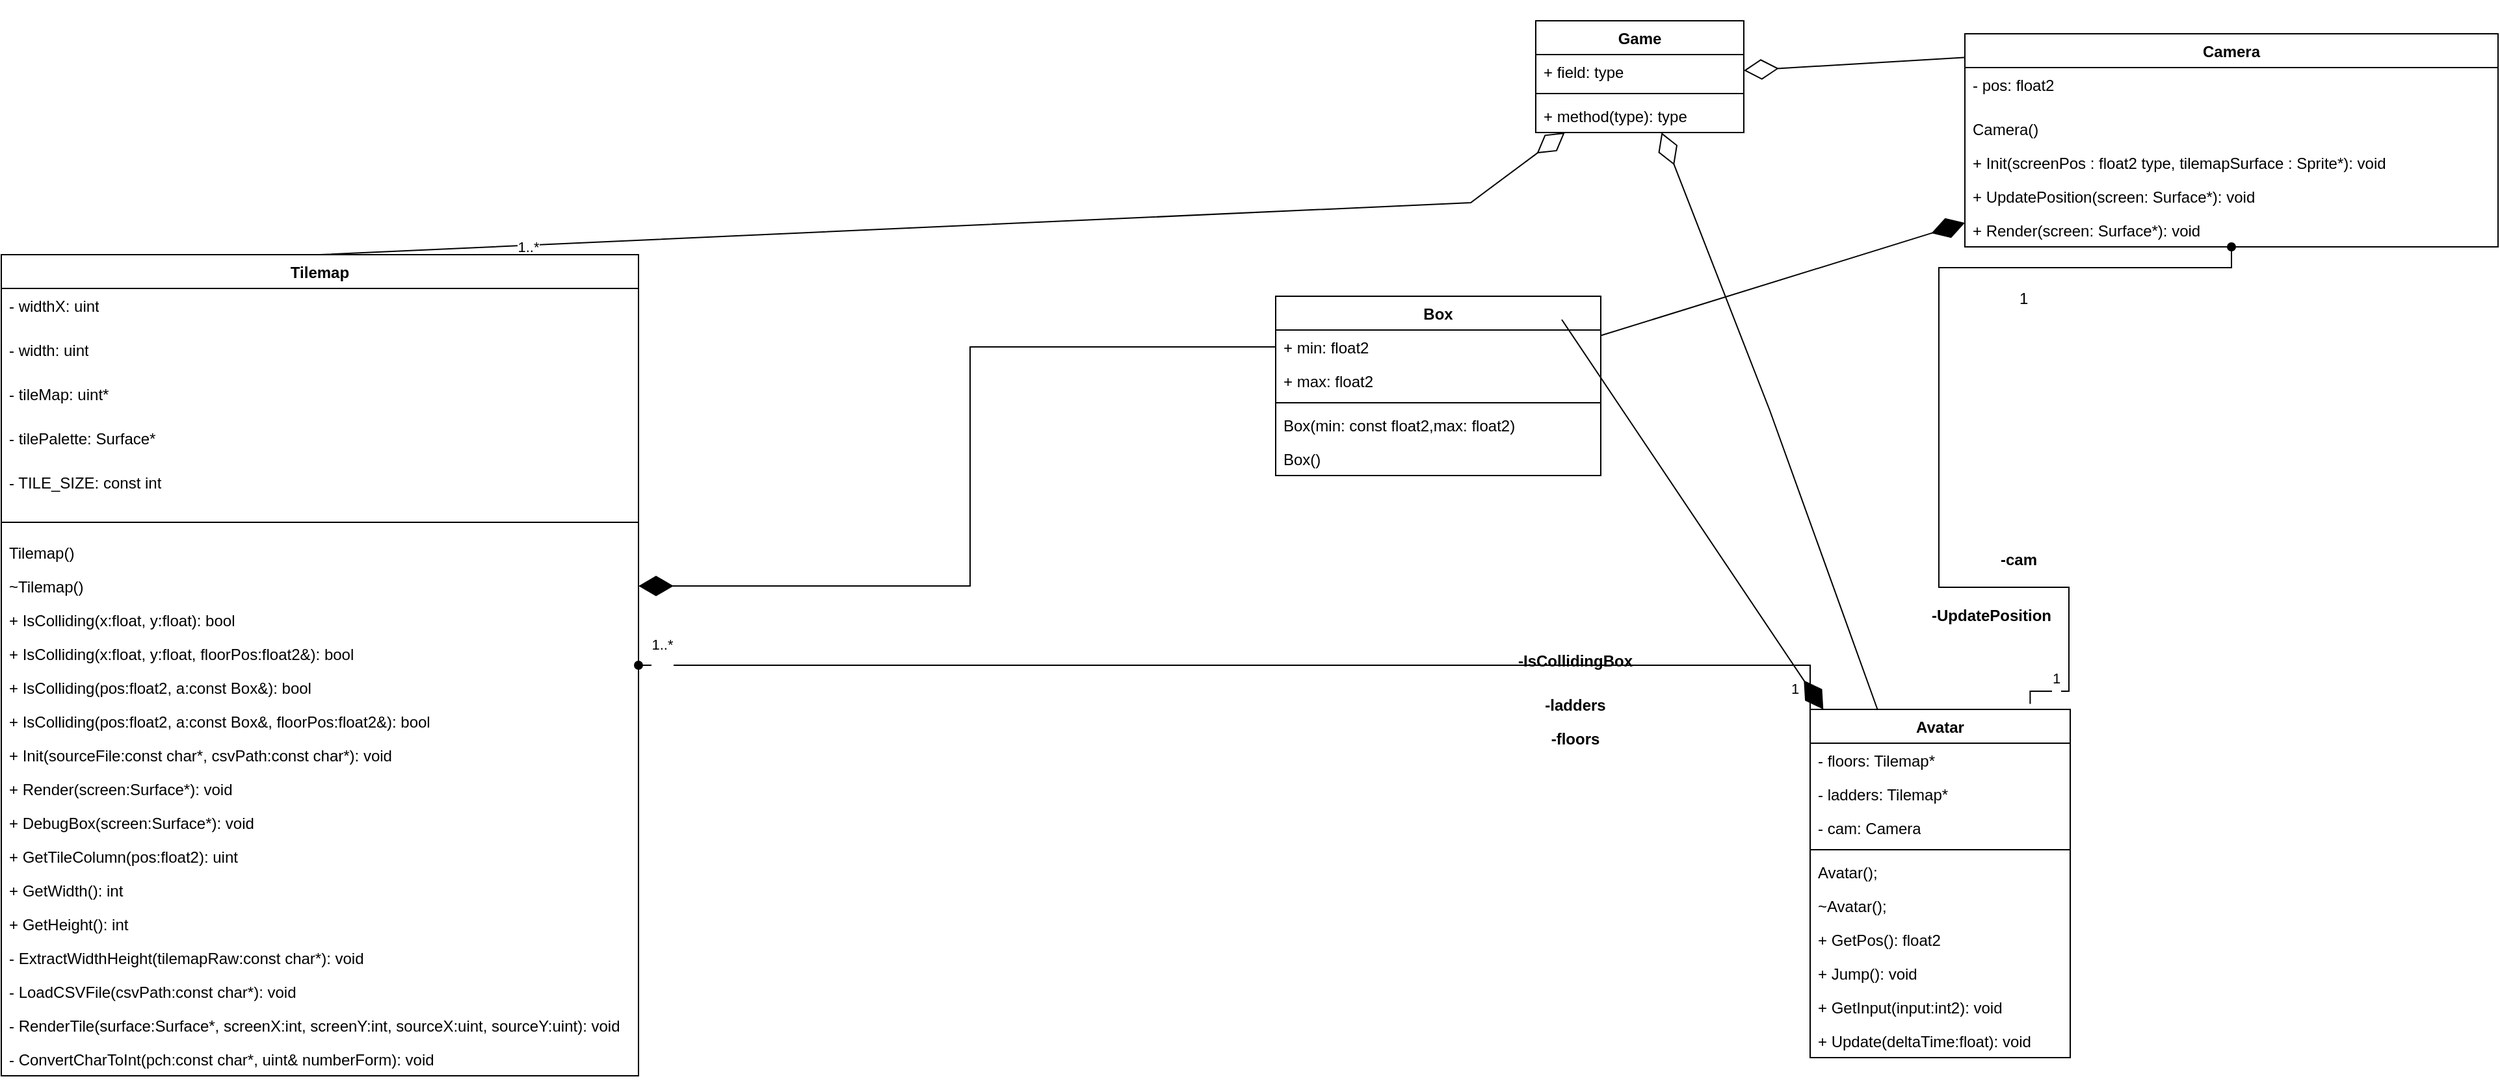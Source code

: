 <mxfile version="21.7.5" type="github">
  <diagram id="C5RBs43oDa-KdzZeNtuy" name="Page-1">
    <mxGraphModel dx="1981" dy="520" grid="1" gridSize="10" guides="1" tooltips="1" connect="1" arrows="1" fold="1" page="1" pageScale="1" pageWidth="827" pageHeight="1169" math="0" shadow="0">
      <root>
        <mxCell id="WIyWlLk6GJQsqaUBKTNV-0" />
        <mxCell id="WIyWlLk6GJQsqaUBKTNV-1" parent="WIyWlLk6GJQsqaUBKTNV-0" />
        <mxCell id="lK6UsOhh-sy1dXCpU7BD-0" value="&lt;div&gt;Game&lt;/div&gt;&lt;div&gt;&lt;br&gt;&lt;/div&gt;&lt;div&gt;&lt;br&gt;&lt;/div&gt;" style="swimlane;fontStyle=1;align=center;verticalAlign=top;childLayout=stackLayout;horizontal=1;startSize=26;horizontalStack=0;resizeParent=1;resizeParentMax=0;resizeLast=0;collapsible=1;marginBottom=0;whiteSpace=wrap;html=1;" vertex="1" parent="WIyWlLk6GJQsqaUBKTNV-1">
          <mxGeometry x="370" y="140" width="160" height="86" as="geometry" />
        </mxCell>
        <mxCell id="lK6UsOhh-sy1dXCpU7BD-1" value="+ field: type" style="text;strokeColor=none;fillColor=none;align=left;verticalAlign=top;spacingLeft=4;spacingRight=4;overflow=hidden;rotatable=0;points=[[0,0.5],[1,0.5]];portConstraint=eastwest;whiteSpace=wrap;html=1;" vertex="1" parent="lK6UsOhh-sy1dXCpU7BD-0">
          <mxGeometry y="26" width="160" height="26" as="geometry" />
        </mxCell>
        <mxCell id="lK6UsOhh-sy1dXCpU7BD-2" value="" style="line;strokeWidth=1;fillColor=none;align=left;verticalAlign=middle;spacingTop=-1;spacingLeft=3;spacingRight=3;rotatable=0;labelPosition=right;points=[];portConstraint=eastwest;strokeColor=inherit;" vertex="1" parent="lK6UsOhh-sy1dXCpU7BD-0">
          <mxGeometry y="52" width="160" height="8" as="geometry" />
        </mxCell>
        <mxCell id="lK6UsOhh-sy1dXCpU7BD-3" value="+ method(type): type" style="text;strokeColor=none;fillColor=none;align=left;verticalAlign=top;spacingLeft=4;spacingRight=4;overflow=hidden;rotatable=0;points=[[0,0.5],[1,0.5]];portConstraint=eastwest;whiteSpace=wrap;html=1;" vertex="1" parent="lK6UsOhh-sy1dXCpU7BD-0">
          <mxGeometry y="60" width="160" height="26" as="geometry" />
        </mxCell>
        <mxCell id="lK6UsOhh-sy1dXCpU7BD-16" value="" style="endArrow=diamondThin;html=1;rounded=0;align=center;verticalAlign=top;endFill=0;labelBackgroundColor=none;endSize=24;startArrow=none;startFill=0;exitX=0.5;exitY=0;exitDx=0;exitDy=0;" edge="1" parent="WIyWlLk6GJQsqaUBKTNV-1" source="lK6UsOhh-sy1dXCpU7BD-4" target="lK6UsOhh-sy1dXCpU7BD-0">
          <mxGeometry relative="1" as="geometry">
            <mxPoint x="230" y="240" as="sourcePoint" />
            <mxPoint x="390" y="240" as="targetPoint" />
            <Array as="points">
              <mxPoint x="320" y="280" />
            </Array>
          </mxGeometry>
        </mxCell>
        <mxCell id="lK6UsOhh-sy1dXCpU7BD-23" value="&lt;div&gt;1..*&lt;/div&gt;&lt;div&gt;&lt;br&gt;&lt;/div&gt;" style="edgeLabel;html=1;align=center;verticalAlign=middle;resizable=0;points=[];rotation=0;container=1;" vertex="1" connectable="0" parent="lK6UsOhh-sy1dXCpU7BD-16">
          <mxGeometry relative="1" as="geometry">
            <mxPoint x="-328" y="23" as="offset" />
          </mxGeometry>
        </mxCell>
        <mxCell id="lK6UsOhh-sy1dXCpU7BD-21" value="" style="endArrow=diamondThin;html=1;rounded=0;align=center;verticalAlign=top;endFill=0;labelBackgroundColor=none;endSize=24;startArrow=none;startFill=0;" edge="1" parent="WIyWlLk6GJQsqaUBKTNV-1" source="lK6UsOhh-sy1dXCpU7BD-8" target="lK6UsOhh-sy1dXCpU7BD-0">
          <mxGeometry relative="1" as="geometry">
            <mxPoint x="280" y="330" as="sourcePoint" />
            <mxPoint x="402" y="236" as="targetPoint" />
            <Array as="points">
              <mxPoint x="550" y="440" />
            </Array>
          </mxGeometry>
        </mxCell>
        <mxCell id="lK6UsOhh-sy1dXCpU7BD-22" value="" style="endArrow=diamondThin;html=1;rounded=0;align=center;verticalAlign=top;endFill=0;labelBackgroundColor=none;endSize=24;startArrow=none;startFill=0;exitX=0.75;exitY=0;exitDx=0;exitDy=0;" edge="1" parent="WIyWlLk6GJQsqaUBKTNV-1" source="lK6UsOhh-sy1dXCpU7BD-12" target="lK6UsOhh-sy1dXCpU7BD-0">
          <mxGeometry relative="1" as="geometry">
            <mxPoint x="475" y="330" as="sourcePoint" />
            <mxPoint x="465" y="236" as="targetPoint" />
            <Array as="points" />
          </mxGeometry>
        </mxCell>
        <mxCell id="lK6UsOhh-sy1dXCpU7BD-50" style="edgeStyle=orthogonalEdgeStyle;rounded=0;orthogonalLoop=1;jettySize=auto;html=1;endArrow=oval;endFill=1;exitX=0.846;exitY=-0.016;exitDx=0;exitDy=0;exitPerimeter=0;" edge="1" parent="WIyWlLk6GJQsqaUBKTNV-1" source="lK6UsOhh-sy1dXCpU7BD-8" target="lK6UsOhh-sy1dXCpU7BD-12">
          <mxGeometry relative="1" as="geometry">
            <Array as="points">
              <mxPoint x="750" y="656" />
              <mxPoint x="780" y="656" />
              <mxPoint x="780" y="576" />
              <mxPoint x="680" y="576" />
              <mxPoint x="680" y="330" />
              <mxPoint x="905" y="330" />
            </Array>
          </mxGeometry>
        </mxCell>
        <mxCell id="lK6UsOhh-sy1dXCpU7BD-51" style="edgeStyle=orthogonalEdgeStyle;rounded=0;orthogonalLoop=1;jettySize=auto;html=1;exitX=0;exitY=0;exitDx=0;exitDy=0;endArrow=oval;endFill=1;" edge="1" parent="WIyWlLk6GJQsqaUBKTNV-1" source="lK6UsOhh-sy1dXCpU7BD-8" target="lK6UsOhh-sy1dXCpU7BD-4">
          <mxGeometry relative="1" as="geometry" />
        </mxCell>
        <mxCell id="lK6UsOhh-sy1dXCpU7BD-86" value="" style="group" vertex="1" connectable="0" parent="WIyWlLk6GJQsqaUBKTNV-1">
          <mxGeometry x="-810" y="320" width="508" height="632" as="geometry" />
        </mxCell>
        <mxCell id="lK6UsOhh-sy1dXCpU7BD-4" value="&lt;div&gt;Tilemap&lt;/div&gt;&lt;div&gt;&lt;br&gt;&lt;/div&gt;&lt;div&gt;&lt;br&gt;&lt;/div&gt;&lt;div&gt;&lt;br&gt;&lt;/div&gt;" style="swimlane;fontStyle=1;align=center;verticalAlign=top;childLayout=stackLayout;horizontal=1;startSize=26;horizontalStack=0;resizeParent=1;resizeParentMax=0;resizeLast=0;collapsible=1;marginBottom=0;whiteSpace=wrap;html=1;rounded=0;" vertex="1" parent="lK6UsOhh-sy1dXCpU7BD-86">
          <mxGeometry width="490" height="632" as="geometry" />
        </mxCell>
        <mxCell id="lK6UsOhh-sy1dXCpU7BD-5" value="&lt;div&gt;- widthX: uint&lt;/div&gt;" style="text;strokeColor=none;fillColor=none;align=left;verticalAlign=top;spacingLeft=4;spacingRight=4;overflow=hidden;rotatable=0;points=[[0,0.5],[1,0.5]];portConstraint=eastwest;whiteSpace=wrap;html=1;" vertex="1" parent="lK6UsOhh-sy1dXCpU7BD-4">
          <mxGeometry y="26" width="490" height="34" as="geometry" />
        </mxCell>
        <mxCell id="lK6UsOhh-sy1dXCpU7BD-30" value="&lt;div&gt;- width: uint&lt;/div&gt;" style="text;strokeColor=none;fillColor=none;align=left;verticalAlign=top;spacingLeft=4;spacingRight=4;overflow=hidden;rotatable=0;points=[[0,0.5],[1,0.5]];portConstraint=eastwest;whiteSpace=wrap;html=1;" vertex="1" parent="lK6UsOhh-sy1dXCpU7BD-4">
          <mxGeometry y="60" width="490" height="34" as="geometry" />
        </mxCell>
        <mxCell id="lK6UsOhh-sy1dXCpU7BD-31" value="&lt;div&gt;- tileMap: uint*&lt;/div&gt;" style="text;strokeColor=none;fillColor=none;align=left;verticalAlign=top;spacingLeft=4;spacingRight=4;overflow=hidden;rotatable=0;points=[[0,0.5],[1,0.5]];portConstraint=eastwest;whiteSpace=wrap;html=1;" vertex="1" parent="lK6UsOhh-sy1dXCpU7BD-4">
          <mxGeometry y="94" width="490" height="34" as="geometry" />
        </mxCell>
        <mxCell id="lK6UsOhh-sy1dXCpU7BD-32" value="&lt;div&gt;- tilePalette: Surface*&lt;/div&gt;" style="text;strokeColor=none;fillColor=none;align=left;verticalAlign=top;spacingLeft=4;spacingRight=4;overflow=hidden;rotatable=0;points=[[0,0.5],[1,0.5]];portConstraint=eastwest;whiteSpace=wrap;html=1;" vertex="1" parent="lK6UsOhh-sy1dXCpU7BD-4">
          <mxGeometry y="128" width="490" height="34" as="geometry" />
        </mxCell>
        <mxCell id="lK6UsOhh-sy1dXCpU7BD-33" value="&lt;div&gt;- TILE_SIZE: const int&lt;/div&gt;" style="text;strokeColor=none;fillColor=none;align=left;verticalAlign=top;spacingLeft=4;spacingRight=4;overflow=hidden;rotatable=0;points=[[0,0.5],[1,0.5]];portConstraint=eastwest;whiteSpace=wrap;html=1;" vertex="1" parent="lK6UsOhh-sy1dXCpU7BD-4">
          <mxGeometry y="162" width="490" height="34" as="geometry" />
        </mxCell>
        <mxCell id="lK6UsOhh-sy1dXCpU7BD-6" value="" style="line;strokeWidth=1;fillColor=none;align=left;verticalAlign=middle;spacingTop=-1;spacingLeft=3;spacingRight=3;rotatable=0;labelPosition=right;points=[];portConstraint=eastwest;strokeColor=inherit;" vertex="1" parent="lK6UsOhh-sy1dXCpU7BD-4">
          <mxGeometry y="196" width="490" height="20" as="geometry" />
        </mxCell>
        <mxCell id="lK6UsOhh-sy1dXCpU7BD-7" value="Tilemap() " style="text;strokeColor=none;fillColor=none;align=left;verticalAlign=top;spacingLeft=4;spacingRight=4;overflow=hidden;rotatable=0;points=[[0,0.5],[1,0.5]];portConstraint=eastwest;whiteSpace=wrap;html=1;" vertex="1" parent="lK6UsOhh-sy1dXCpU7BD-4">
          <mxGeometry y="216" width="490" height="26" as="geometry" />
        </mxCell>
        <mxCell id="lK6UsOhh-sy1dXCpU7BD-35" value="~Tilemap()" style="text;strokeColor=none;fillColor=none;align=left;verticalAlign=top;spacingLeft=4;spacingRight=4;overflow=hidden;rotatable=0;points=[[0,0.5],[1,0.5]];portConstraint=eastwest;whiteSpace=wrap;html=1;" vertex="1" parent="lK6UsOhh-sy1dXCpU7BD-4">
          <mxGeometry y="242" width="490" height="26" as="geometry" />
        </mxCell>
        <mxCell id="lK6UsOhh-sy1dXCpU7BD-34" value="+ IsColliding(x:float, y:float): bool" style="text;strokeColor=none;fillColor=none;align=left;verticalAlign=top;spacingLeft=4;spacingRight=4;overflow=hidden;rotatable=0;points=[[0,0.5],[1,0.5]];portConstraint=eastwest;whiteSpace=wrap;html=1;" vertex="1" parent="lK6UsOhh-sy1dXCpU7BD-4">
          <mxGeometry y="268" width="490" height="26" as="geometry" />
        </mxCell>
        <mxCell id="lK6UsOhh-sy1dXCpU7BD-36" value="+ IsColliding(x:float, y:float, floorPos:float2&amp;amp;): bool" style="text;strokeColor=none;fillColor=none;align=left;verticalAlign=top;spacingLeft=4;spacingRight=4;overflow=hidden;rotatable=0;points=[[0,0.5],[1,0.5]];portConstraint=eastwest;whiteSpace=wrap;html=1;" vertex="1" parent="lK6UsOhh-sy1dXCpU7BD-4">
          <mxGeometry y="294" width="490" height="26" as="geometry" />
        </mxCell>
        <mxCell id="lK6UsOhh-sy1dXCpU7BD-37" value="+ IsColliding(pos:float2, a:const Box&amp;amp;): bool" style="text;strokeColor=none;fillColor=none;align=left;verticalAlign=top;spacingLeft=4;spacingRight=4;overflow=hidden;rotatable=0;points=[[0,0.5],[1,0.5]];portConstraint=eastwest;whiteSpace=wrap;html=1;" vertex="1" parent="lK6UsOhh-sy1dXCpU7BD-4">
          <mxGeometry y="320" width="490" height="26" as="geometry" />
        </mxCell>
        <mxCell id="lK6UsOhh-sy1dXCpU7BD-39" value="+ IsColliding(pos:float2, a:const Box&amp;amp;, floorPos:float2&amp;amp;): bool" style="text;strokeColor=none;fillColor=none;align=left;verticalAlign=top;spacingLeft=4;spacingRight=4;overflow=hidden;rotatable=0;points=[[0,0.5],[1,0.5]];portConstraint=eastwest;whiteSpace=wrap;html=1;" vertex="1" parent="lK6UsOhh-sy1dXCpU7BD-4">
          <mxGeometry y="346" width="490" height="26" as="geometry" />
        </mxCell>
        <mxCell id="lK6UsOhh-sy1dXCpU7BD-40" value="+ Init(sourceFile:const char*, csvPath:const char*): void" style="text;strokeColor=none;fillColor=none;align=left;verticalAlign=top;spacingLeft=4;spacingRight=4;overflow=hidden;rotatable=0;points=[[0,0.5],[1,0.5]];portConstraint=eastwest;whiteSpace=wrap;html=1;" vertex="1" parent="lK6UsOhh-sy1dXCpU7BD-4">
          <mxGeometry y="372" width="490" height="26" as="geometry" />
        </mxCell>
        <mxCell id="lK6UsOhh-sy1dXCpU7BD-41" value="+ Render(screen:Surface*): void" style="text;strokeColor=none;fillColor=none;align=left;verticalAlign=top;spacingLeft=4;spacingRight=4;overflow=hidden;rotatable=0;points=[[0,0.5],[1,0.5]];portConstraint=eastwest;whiteSpace=wrap;html=1;" vertex="1" parent="lK6UsOhh-sy1dXCpU7BD-4">
          <mxGeometry y="398" width="490" height="26" as="geometry" />
        </mxCell>
        <mxCell id="lK6UsOhh-sy1dXCpU7BD-42" value="+ DebugBox(screen:Surface*): void" style="text;strokeColor=none;fillColor=none;align=left;verticalAlign=top;spacingLeft=4;spacingRight=4;overflow=hidden;rotatable=0;points=[[0,0.5],[1,0.5]];portConstraint=eastwest;whiteSpace=wrap;html=1;" vertex="1" parent="lK6UsOhh-sy1dXCpU7BD-4">
          <mxGeometry y="424" width="490" height="26" as="geometry" />
        </mxCell>
        <mxCell id="lK6UsOhh-sy1dXCpU7BD-43" value="+ GetTileColumn(pos:float2): uint" style="text;strokeColor=none;fillColor=none;align=left;verticalAlign=top;spacingLeft=4;spacingRight=4;overflow=hidden;rotatable=0;points=[[0,0.5],[1,0.5]];portConstraint=eastwest;whiteSpace=wrap;html=1;" vertex="1" parent="lK6UsOhh-sy1dXCpU7BD-4">
          <mxGeometry y="450" width="490" height="26" as="geometry" />
        </mxCell>
        <mxCell id="lK6UsOhh-sy1dXCpU7BD-44" value="+ GetWidth(): int" style="text;strokeColor=none;fillColor=none;align=left;verticalAlign=top;spacingLeft=4;spacingRight=4;overflow=hidden;rotatable=0;points=[[0,0.5],[1,0.5]];portConstraint=eastwest;whiteSpace=wrap;html=1;" vertex="1" parent="lK6UsOhh-sy1dXCpU7BD-4">
          <mxGeometry y="476" width="490" height="26" as="geometry" />
        </mxCell>
        <mxCell id="lK6UsOhh-sy1dXCpU7BD-45" value="+ GetHeight(): int" style="text;strokeColor=none;fillColor=none;align=left;verticalAlign=top;spacingLeft=4;spacingRight=4;overflow=hidden;rotatable=0;points=[[0,0.5],[1,0.5]];portConstraint=eastwest;whiteSpace=wrap;html=1;" vertex="1" parent="lK6UsOhh-sy1dXCpU7BD-4">
          <mxGeometry y="502" width="490" height="26" as="geometry" />
        </mxCell>
        <mxCell id="lK6UsOhh-sy1dXCpU7BD-59" value="- ExtractWidthHeight(tilemapRaw:const char*): void" style="text;strokeColor=none;fillColor=none;align=left;verticalAlign=top;spacingLeft=4;spacingRight=4;overflow=hidden;rotatable=0;points=[[0,0.5],[1,0.5]];portConstraint=eastwest;whiteSpace=wrap;html=1;" vertex="1" parent="lK6UsOhh-sy1dXCpU7BD-4">
          <mxGeometry y="528" width="490" height="26" as="geometry" />
        </mxCell>
        <mxCell id="lK6UsOhh-sy1dXCpU7BD-60" value="- LoadCSVFile(csvPath:const char*): void" style="text;strokeColor=none;fillColor=none;align=left;verticalAlign=top;spacingLeft=4;spacingRight=4;overflow=hidden;rotatable=0;points=[[0,0.5],[1,0.5]];portConstraint=eastwest;whiteSpace=wrap;html=1;" vertex="1" parent="lK6UsOhh-sy1dXCpU7BD-4">
          <mxGeometry y="554" width="490" height="26" as="geometry" />
        </mxCell>
        <mxCell id="lK6UsOhh-sy1dXCpU7BD-61" value="- RenderTile(surface:Surface*, screenX:int, screenY:int, sourceX:uint, sourceY:uint): void" style="text;strokeColor=none;fillColor=none;align=left;verticalAlign=top;spacingLeft=4;spacingRight=4;overflow=hidden;rotatable=0;points=[[0,0.5],[1,0.5]];portConstraint=eastwest;whiteSpace=wrap;html=1;" vertex="1" parent="lK6UsOhh-sy1dXCpU7BD-4">
          <mxGeometry y="580" width="490" height="26" as="geometry" />
        </mxCell>
        <mxCell id="lK6UsOhh-sy1dXCpU7BD-62" value="- ConvertCharToInt(pch:const char*, uint&amp;amp; numberForm): void" style="text;strokeColor=none;fillColor=none;align=left;verticalAlign=top;spacingLeft=4;spacingRight=4;overflow=hidden;rotatable=0;points=[[0,0.5],[1,0.5]];portConstraint=eastwest;whiteSpace=wrap;html=1;" vertex="1" parent="lK6UsOhh-sy1dXCpU7BD-4">
          <mxGeometry y="606" width="490" height="26" as="geometry" />
        </mxCell>
        <mxCell id="lK6UsOhh-sy1dXCpU7BD-52" value="&lt;div&gt;1..*&lt;/div&gt;&lt;div&gt;&lt;br&gt;&lt;/div&gt;" style="edgeLabel;html=1;align=center;verticalAlign=middle;resizable=0;points=[];container=0;" vertex="1" connectable="0" parent="lK6UsOhh-sy1dXCpU7BD-86">
          <mxGeometry x="550" y="320" as="geometry">
            <mxPoint x="-42" y="-13" as="offset" />
          </mxGeometry>
        </mxCell>
        <mxCell id="lK6UsOhh-sy1dXCpU7BD-87" value="" style="group" vertex="1" connectable="0" parent="WIyWlLk6GJQsqaUBKTNV-1">
          <mxGeometry x="360" y="560" width="451" height="352" as="geometry" />
        </mxCell>
        <mxCell id="lK6UsOhh-sy1dXCpU7BD-72" value="-ladders" style="text;align=center;fontStyle=1;verticalAlign=middle;spacingLeft=3;spacingRight=3;strokeColor=none;rotatable=0;points=[[0,0.5],[1,0.5]];portConstraint=eastwest;html=1;" vertex="1" parent="lK6UsOhh-sy1dXCpU7BD-87">
          <mxGeometry y="94" width="80" height="26" as="geometry" />
        </mxCell>
        <mxCell id="lK6UsOhh-sy1dXCpU7BD-73" value="-floors" style="text;align=center;fontStyle=1;verticalAlign=middle;spacingLeft=3;spacingRight=3;strokeColor=none;rotatable=0;points=[[0,0.5],[1,0.5]];portConstraint=eastwest;html=1;" vertex="1" parent="lK6UsOhh-sy1dXCpU7BD-87">
          <mxGeometry y="120" width="80" height="26" as="geometry" />
        </mxCell>
        <mxCell id="lK6UsOhh-sy1dXCpU7BD-75" value="-IsCollidingBox" style="text;align=center;fontStyle=1;verticalAlign=middle;spacingLeft=3;spacingRight=3;strokeColor=none;rotatable=0;points=[[0,0.5],[1,0.5]];portConstraint=eastwest;html=1;" vertex="1" parent="lK6UsOhh-sy1dXCpU7BD-87">
          <mxGeometry y="60" width="80" height="26" as="geometry" />
        </mxCell>
        <mxCell id="lK6UsOhh-sy1dXCpU7BD-76" value="-UpdatePosition" style="text;align=center;fontStyle=1;verticalAlign=middle;spacingLeft=3;spacingRight=3;strokeColor=none;rotatable=0;points=[[0,0.5],[1,0.5]];portConstraint=eastwest;html=1;" vertex="1" parent="lK6UsOhh-sy1dXCpU7BD-87">
          <mxGeometry x="320" y="25" width="80" height="26" as="geometry" />
        </mxCell>
        <mxCell id="lK6UsOhh-sy1dXCpU7BD-85" value="" style="group" vertex="1" connectable="0" parent="lK6UsOhh-sy1dXCpU7BD-87">
          <mxGeometry x="209.003" y="93.0" width="211.997" height="259.0" as="geometry" />
        </mxCell>
        <mxCell id="lK6UsOhh-sy1dXCpU7BD-8" value="&lt;div&gt;Avatar&lt;/div&gt;&lt;div&gt;&lt;br&gt;&lt;/div&gt;" style="swimlane;fontStyle=1;align=center;verticalAlign=top;childLayout=stackLayout;horizontal=1;startSize=26;horizontalStack=0;resizeParent=1;resizeParentMax=0;resizeLast=0;collapsible=1;marginBottom=0;whiteSpace=wrap;html=1;" vertex="1" parent="lK6UsOhh-sy1dXCpU7BD-85">
          <mxGeometry x="11.997" y="17.0" width="200" height="268" as="geometry" />
        </mxCell>
        <mxCell id="lK6UsOhh-sy1dXCpU7BD-9" value="- floors: Tilemap*" style="text;strokeColor=none;fillColor=none;align=left;verticalAlign=top;spacingLeft=4;spacingRight=4;overflow=hidden;rotatable=0;points=[[0,0.5],[1,0.5]];portConstraint=eastwest;whiteSpace=wrap;html=1;" vertex="1" parent="lK6UsOhh-sy1dXCpU7BD-8">
          <mxGeometry y="26" width="200" height="26" as="geometry" />
        </mxCell>
        <mxCell id="lK6UsOhh-sy1dXCpU7BD-88" value="- ladders: Tilemap*" style="text;strokeColor=none;fillColor=none;align=left;verticalAlign=top;spacingLeft=4;spacingRight=4;overflow=hidden;rotatable=0;points=[[0,0.5],[1,0.5]];portConstraint=eastwest;whiteSpace=wrap;html=1;" vertex="1" parent="lK6UsOhh-sy1dXCpU7BD-8">
          <mxGeometry y="52" width="200" height="26" as="geometry" />
        </mxCell>
        <mxCell id="lK6UsOhh-sy1dXCpU7BD-26" value="- cam: Camera" style="text;strokeColor=none;fillColor=none;align=left;verticalAlign=top;spacingLeft=4;spacingRight=4;overflow=hidden;rotatable=0;points=[[0,0.5],[1,0.5]];portConstraint=eastwest;whiteSpace=wrap;html=1;" vertex="1" parent="lK6UsOhh-sy1dXCpU7BD-8">
          <mxGeometry y="78" width="200" height="26" as="geometry" />
        </mxCell>
        <mxCell id="lK6UsOhh-sy1dXCpU7BD-10" value="" style="line;strokeWidth=1;fillColor=none;align=left;verticalAlign=middle;spacingTop=-1;spacingLeft=3;spacingRight=3;rotatable=0;labelPosition=right;points=[];portConstraint=eastwest;strokeColor=inherit;" vertex="1" parent="lK6UsOhh-sy1dXCpU7BD-8">
          <mxGeometry y="104" width="200" height="8" as="geometry" />
        </mxCell>
        <mxCell id="lK6UsOhh-sy1dXCpU7BD-11" value="Avatar();" style="text;strokeColor=none;fillColor=none;align=left;verticalAlign=top;spacingLeft=4;spacingRight=4;overflow=hidden;rotatable=0;points=[[0,0.5],[1,0.5]];portConstraint=eastwest;whiteSpace=wrap;html=1;" vertex="1" parent="lK6UsOhh-sy1dXCpU7BD-8">
          <mxGeometry y="112" width="200" height="26" as="geometry" />
        </mxCell>
        <mxCell id="lK6UsOhh-sy1dXCpU7BD-55" value="~Avatar();" style="text;strokeColor=none;fillColor=none;align=left;verticalAlign=top;spacingLeft=4;spacingRight=4;overflow=hidden;rotatable=0;points=[[0,0.5],[1,0.5]];portConstraint=eastwest;whiteSpace=wrap;html=1;" vertex="1" parent="lK6UsOhh-sy1dXCpU7BD-8">
          <mxGeometry y="138" width="200" height="26" as="geometry" />
        </mxCell>
        <mxCell id="lK6UsOhh-sy1dXCpU7BD-54" value="+ GetPos(): float2" style="text;strokeColor=none;fillColor=none;align=left;verticalAlign=top;spacingLeft=4;spacingRight=4;overflow=hidden;rotatable=0;points=[[0,0.5],[1,0.5]];portConstraint=eastwest;whiteSpace=wrap;html=1;" vertex="1" parent="lK6UsOhh-sy1dXCpU7BD-8">
          <mxGeometry y="164" width="200" height="26" as="geometry" />
        </mxCell>
        <mxCell id="lK6UsOhh-sy1dXCpU7BD-56" value="+ Jump(): void" style="text;strokeColor=none;fillColor=none;align=left;verticalAlign=top;spacingLeft=4;spacingRight=4;overflow=hidden;rotatable=0;points=[[0,0.5],[1,0.5]];portConstraint=eastwest;whiteSpace=wrap;html=1;" vertex="1" parent="lK6UsOhh-sy1dXCpU7BD-8">
          <mxGeometry y="190" width="200" height="26" as="geometry" />
        </mxCell>
        <mxCell id="lK6UsOhh-sy1dXCpU7BD-58" value="+ GetInput(input:int2): void" style="text;strokeColor=none;fillColor=none;align=left;verticalAlign=top;spacingLeft=4;spacingRight=4;overflow=hidden;rotatable=0;points=[[0,0.5],[1,0.5]];portConstraint=eastwest;whiteSpace=wrap;html=1;" vertex="1" parent="lK6UsOhh-sy1dXCpU7BD-8">
          <mxGeometry y="216" width="200" height="26" as="geometry" />
        </mxCell>
        <mxCell id="lK6UsOhh-sy1dXCpU7BD-57" value="+ Update(deltaTime:float): void" style="text;strokeColor=none;fillColor=none;align=left;verticalAlign=top;spacingLeft=4;spacingRight=4;overflow=hidden;rotatable=0;points=[[0,0.5],[1,0.5]];portConstraint=eastwest;whiteSpace=wrap;html=1;" vertex="1" parent="lK6UsOhh-sy1dXCpU7BD-8">
          <mxGeometry y="242" width="200" height="26" as="geometry" />
        </mxCell>
        <mxCell id="lK6UsOhh-sy1dXCpU7BD-46" value="&lt;div&gt;1&lt;/div&gt;&lt;div&gt;&lt;br&gt;&lt;/div&gt;" style="edgeLabel;html=1;align=center;verticalAlign=middle;resizable=0;points=[];" vertex="1" connectable="0" parent="lK6UsOhh-sy1dXCpU7BD-85">
          <mxGeometry x="12" y="3" as="geometry">
            <mxPoint x="-12" y="5" as="offset" />
          </mxGeometry>
        </mxCell>
        <mxCell id="lK6UsOhh-sy1dXCpU7BD-83" value="&lt;div&gt;1&lt;/div&gt;&lt;div&gt;&lt;br&gt;&lt;/div&gt;" style="edgeLabel;html=1;align=center;verticalAlign=middle;resizable=0;points=[];" vertex="1" connectable="0" parent="lK6UsOhh-sy1dXCpU7BD-85">
          <mxGeometry x="292" y="3" as="geometry">
            <mxPoint x="-91" y="-3" as="offset" />
          </mxGeometry>
        </mxCell>
        <mxCell id="lK6UsOhh-sy1dXCpU7BD-77" value="-cam" style="text;align=center;fontStyle=1;verticalAlign=middle;spacingLeft=3;spacingRight=3;strokeColor=none;rotatable=0;points=[[0,0.5],[1,0.5]];portConstraint=eastwest;html=1;" vertex="1" parent="WIyWlLk6GJQsqaUBKTNV-1">
          <mxGeometry x="701" y="540" width="80" height="30" as="geometry" />
        </mxCell>
        <mxCell id="lK6UsOhh-sy1dXCpU7BD-102" value="" style="group" vertex="1" connectable="0" parent="WIyWlLk6GJQsqaUBKTNV-1">
          <mxGeometry x="700" y="150" width="410" height="216" as="geometry" />
        </mxCell>
        <mxCell id="lK6UsOhh-sy1dXCpU7BD-63" value="&lt;div&gt;1&lt;/div&gt;&lt;div&gt;&lt;br&gt;&lt;/div&gt;" style="text;whiteSpace=wrap;html=1;container=0;" vertex="1" parent="lK6UsOhh-sy1dXCpU7BD-102">
          <mxGeometry x="40" y="190" width="40" height="50" as="geometry" />
        </mxCell>
        <mxCell id="lK6UsOhh-sy1dXCpU7BD-81" value="" style="group" vertex="1" connectable="0" parent="lK6UsOhh-sy1dXCpU7BD-102">
          <mxGeometry width="410" height="164" as="geometry" />
        </mxCell>
        <mxCell id="lK6UsOhh-sy1dXCpU7BD-48" value="&lt;div&gt;1&lt;/div&gt;&lt;div&gt;&lt;br&gt;&lt;/div&gt;" style="edgeLabel;html=1;align=center;verticalAlign=middle;resizable=0;points=[];" vertex="1" connectable="0" parent="lK6UsOhh-sy1dXCpU7BD-81">
          <mxGeometry x="140.003" y="-18.0" as="geometry">
            <mxPoint x="-27" y="30" as="offset" />
          </mxGeometry>
        </mxCell>
        <mxCell id="lK6UsOhh-sy1dXCpU7BD-12" value="&lt;div&gt;Camera&lt;/div&gt;&lt;div&gt;&lt;br&gt;&lt;/div&gt;" style="swimlane;fontStyle=1;align=center;verticalAlign=top;childLayout=stackLayout;horizontal=1;startSize=26;horizontalStack=0;resizeParent=1;resizeParentMax=0;resizeLast=0;collapsible=1;marginBottom=0;whiteSpace=wrap;html=1;container=0;" vertex="1" parent="lK6UsOhh-sy1dXCpU7BD-81">
          <mxGeometry width="410" height="164" as="geometry" />
        </mxCell>
        <mxCell id="lK6UsOhh-sy1dXCpU7BD-13" value="- pos: float2" style="text;strokeColor=none;fillColor=none;align=left;verticalAlign=top;spacingLeft=4;spacingRight=4;overflow=hidden;rotatable=0;points=[[0,0.5],[1,0.5]];portConstraint=eastwest;whiteSpace=wrap;html=1;" vertex="1" parent="lK6UsOhh-sy1dXCpU7BD-81">
          <mxGeometry y="26" width="410" height="26" as="geometry" />
        </mxCell>
        <mxCell id="lK6UsOhh-sy1dXCpU7BD-14" value="" style="line;strokeWidth=1;fillColor=none;align=left;verticalAlign=middle;spacingTop=-1;spacingLeft=3;spacingRight=3;rotatable=0;labelPosition=right;points=[];portConstraint=eastwest;strokeColor=inherit;" vertex="1" parent="lK6UsOhh-sy1dXCpU7BD-81">
          <mxGeometry y="52" width="410" height="8" as="geometry" />
        </mxCell>
        <mxCell id="lK6UsOhh-sy1dXCpU7BD-15" value="Camera()" style="text;strokeColor=none;fillColor=none;align=left;verticalAlign=top;spacingLeft=4;spacingRight=4;overflow=hidden;rotatable=0;points=[[0,0.5],[1,0.5]];portConstraint=eastwest;whiteSpace=wrap;html=1;" vertex="1" parent="lK6UsOhh-sy1dXCpU7BD-81">
          <mxGeometry y="60" width="410" height="26" as="geometry" />
        </mxCell>
        <mxCell id="lK6UsOhh-sy1dXCpU7BD-80" value="+ Init(screenPos : float2 type, tilemapSurface : Sprite*): void" style="text;strokeColor=none;fillColor=none;align=left;verticalAlign=top;spacingLeft=4;spacingRight=4;overflow=hidden;rotatable=0;points=[[0,0.5],[1,0.5]];portConstraint=eastwest;whiteSpace=wrap;html=1;" vertex="1" parent="lK6UsOhh-sy1dXCpU7BD-81">
          <mxGeometry y="86" width="410" height="26" as="geometry" />
        </mxCell>
        <mxCell id="lK6UsOhh-sy1dXCpU7BD-90" value="+ UpdatePosition(screen: Surface*): void" style="text;strokeColor=none;fillColor=none;align=left;verticalAlign=top;spacingLeft=4;spacingRight=4;overflow=hidden;rotatable=0;points=[[0,0.5],[1,0.5]];portConstraint=eastwest;whiteSpace=wrap;html=1;" vertex="1" parent="lK6UsOhh-sy1dXCpU7BD-81">
          <mxGeometry y="112" width="410" height="26" as="geometry" />
        </mxCell>
        <mxCell id="lK6UsOhh-sy1dXCpU7BD-89" value="+ Render(screen: Surface*): void" style="text;strokeColor=none;fillColor=none;align=left;verticalAlign=top;spacingLeft=4;spacingRight=4;overflow=hidden;rotatable=0;points=[[0,0.5],[1,0.5]];portConstraint=eastwest;whiteSpace=wrap;html=1;" vertex="1" parent="lK6UsOhh-sy1dXCpU7BD-81">
          <mxGeometry y="138" width="410" height="26" as="geometry" />
        </mxCell>
        <mxCell id="lK6UsOhh-sy1dXCpU7BD-103" value="Box" style="swimlane;fontStyle=1;align=center;verticalAlign=top;childLayout=stackLayout;horizontal=1;startSize=26;horizontalStack=0;resizeParent=1;resizeParentMax=0;resizeLast=0;collapsible=1;marginBottom=0;whiteSpace=wrap;html=1;" vertex="1" parent="WIyWlLk6GJQsqaUBKTNV-1">
          <mxGeometry x="170" y="352" width="250" height="138" as="geometry" />
        </mxCell>
        <mxCell id="lK6UsOhh-sy1dXCpU7BD-112" value="" style="endArrow=diamondThin;endFill=1;endSize=24;html=1;rounded=0;" edge="1" parent="lK6UsOhh-sy1dXCpU7BD-103" target="lK6UsOhh-sy1dXCpU7BD-8">
          <mxGeometry width="160" relative="1" as="geometry">
            <mxPoint x="220" y="18" as="sourcePoint" />
            <mxPoint x="380" y="18" as="targetPoint" />
          </mxGeometry>
        </mxCell>
        <mxCell id="lK6UsOhh-sy1dXCpU7BD-104" value="+ min: float2" style="text;strokeColor=none;fillColor=none;align=left;verticalAlign=top;spacingLeft=4;spacingRight=4;overflow=hidden;rotatable=0;points=[[0,0.5],[1,0.5]];portConstraint=eastwest;whiteSpace=wrap;html=1;" vertex="1" parent="lK6UsOhh-sy1dXCpU7BD-103">
          <mxGeometry y="26" width="250" height="26" as="geometry" />
        </mxCell>
        <mxCell id="lK6UsOhh-sy1dXCpU7BD-107" value="+ max: float2" style="text;strokeColor=none;fillColor=none;align=left;verticalAlign=top;spacingLeft=4;spacingRight=4;overflow=hidden;rotatable=0;points=[[0,0.5],[1,0.5]];portConstraint=eastwest;whiteSpace=wrap;html=1;" vertex="1" parent="lK6UsOhh-sy1dXCpU7BD-103">
          <mxGeometry y="52" width="250" height="26" as="geometry" />
        </mxCell>
        <mxCell id="lK6UsOhh-sy1dXCpU7BD-105" value="" style="line;strokeWidth=1;fillColor=none;align=left;verticalAlign=middle;spacingTop=-1;spacingLeft=3;spacingRight=3;rotatable=0;labelPosition=right;points=[];portConstraint=eastwest;strokeColor=inherit;" vertex="1" parent="lK6UsOhh-sy1dXCpU7BD-103">
          <mxGeometry y="78" width="250" height="8" as="geometry" />
        </mxCell>
        <mxCell id="lK6UsOhh-sy1dXCpU7BD-106" value="Box(min: const float2,max: float2)" style="text;strokeColor=none;fillColor=none;align=left;verticalAlign=top;spacingLeft=4;spacingRight=4;overflow=hidden;rotatable=0;points=[[0,0.5],[1,0.5]];portConstraint=eastwest;whiteSpace=wrap;html=1;" vertex="1" parent="lK6UsOhh-sy1dXCpU7BD-103">
          <mxGeometry y="86" width="250" height="26" as="geometry" />
        </mxCell>
        <mxCell id="lK6UsOhh-sy1dXCpU7BD-108" value="Box()" style="text;strokeColor=none;fillColor=none;align=left;verticalAlign=top;spacingLeft=4;spacingRight=4;overflow=hidden;rotatable=0;points=[[0,0.5],[1,0.5]];portConstraint=eastwest;whiteSpace=wrap;html=1;" vertex="1" parent="lK6UsOhh-sy1dXCpU7BD-103">
          <mxGeometry y="112" width="250" height="26" as="geometry" />
        </mxCell>
        <mxCell id="lK6UsOhh-sy1dXCpU7BD-109" value="" style="endArrow=diamondThin;endFill=1;endSize=24;html=1;rounded=0;" edge="1" parent="WIyWlLk6GJQsqaUBKTNV-1" source="lK6UsOhh-sy1dXCpU7BD-103" target="lK6UsOhh-sy1dXCpU7BD-12">
          <mxGeometry width="160" relative="1" as="geometry">
            <mxPoint x="420" y="390" as="sourcePoint" />
            <mxPoint x="580" y="390" as="targetPoint" />
          </mxGeometry>
        </mxCell>
        <mxCell id="lK6UsOhh-sy1dXCpU7BD-113" style="edgeStyle=orthogonalEdgeStyle;rounded=0;orthogonalLoop=1;jettySize=auto;html=1;exitX=0;exitY=0.5;exitDx=0;exitDy=0;endArrow=diamondThin;endFill=1;entryX=1;entryY=0.5;entryDx=0;entryDy=0;endSize=24;" edge="1" parent="WIyWlLk6GJQsqaUBKTNV-1" source="lK6UsOhh-sy1dXCpU7BD-104" target="lK6UsOhh-sy1dXCpU7BD-35">
          <mxGeometry relative="1" as="geometry" />
        </mxCell>
      </root>
    </mxGraphModel>
  </diagram>
</mxfile>
